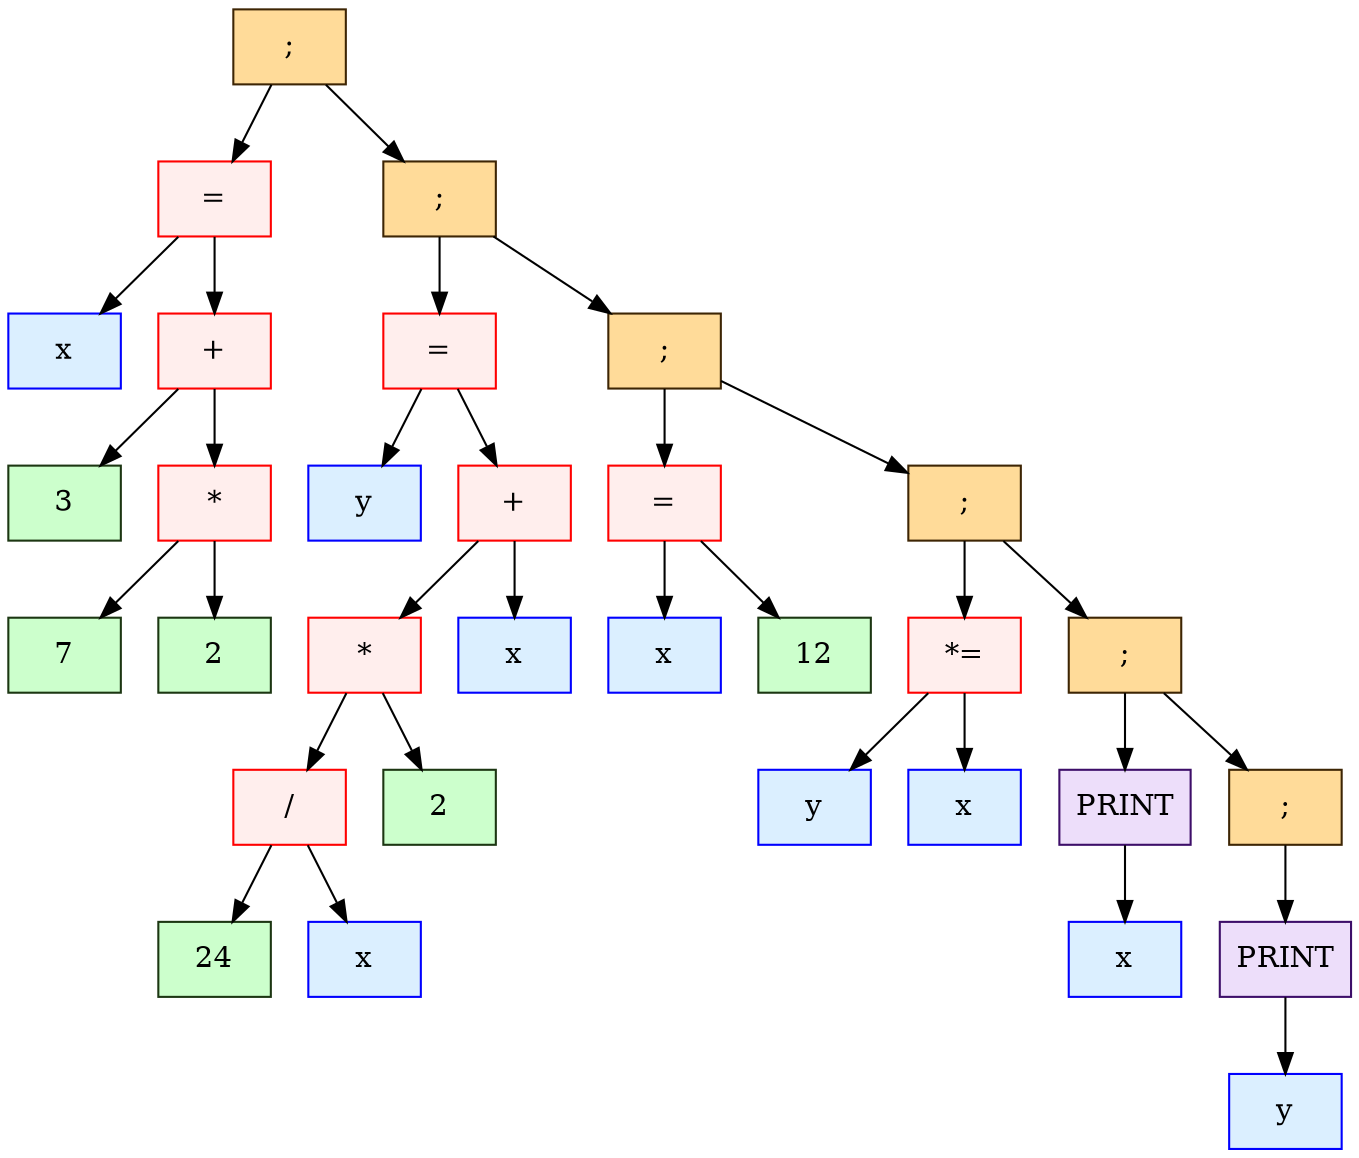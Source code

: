 digraph graphname {
	node2 [shape="record", style="filled", color="blue", fillcolor="#dbefff", label="x"]
	node8 [shape="record", style="filled", color="red", fillcolor="#ffeeed", label="="]
	node8 -> node2
	node8 -> node4
	node9 [shape="record", style="filled", color="#1c3612", fillcolor="#ccffcc", label="3"]
	node4 [shape="record", style="filled", color="red", fillcolor="#ffeeed", label="+"]
	node4 -> node9
	node4 -> node10
	node11 [shape="record", style="filled", color="#1c3612", fillcolor="#ccffcc", label="7"]
	node10 [shape="record", style="filled", color="red", fillcolor="#ffeeed", label="*"]
	node10 -> node11
	node10 -> node12
	node12 [shape="record", style="filled", color="#1c3612", fillcolor="#ccffcc", label="2"]
	node1 [shape="record", style="filled", color="#3d2504", fillcolor="#ffdb99", label=";"]
	node1 -> node8
	node1 -> node13
	node14 [shape="record", style="filled", color="blue", fillcolor="#dbefff", label="y"]
	node28 [shape="record", style="filled", color="red", fillcolor="#ffeeed", label="="]
	node28 -> node14
	node28 -> node22
	node31 [shape="record", style="filled", color="#1c3612", fillcolor="#ccffcc", label="24"]
	node30 [shape="record", style="filled", color="red", fillcolor="#ffeeed", label="/"]
	node30 -> node31
	node30 -> node32
	node32 [shape="record", style="filled", color="blue", fillcolor="#dbefff", label="x"]
	node29 [shape="record", style="filled", color="red", fillcolor="#ffeeed", label="*"]
	node29 -> node30
	node29 -> node33
	node33 [shape="record", style="filled", color="#1c3612", fillcolor="#ccffcc", label="2"]
	node22 [shape="record", style="filled", color="red", fillcolor="#ffeeed", label="+"]
	node22 -> node29
	node22 -> node34
	node34 [shape="record", style="filled", color="blue", fillcolor="#dbefff", label="x"]
	node13 [shape="record", style="filled", color="#3d2504", fillcolor="#ffdb99", label=";"]
	node13 -> node28
	node13 -> node35
	node36 [shape="record", style="filled", color="blue", fillcolor="#dbefff", label="x"]
	node38 [shape="record", style="filled", color="red", fillcolor="#ffeeed", label="="]
	node38 -> node36
	node38 -> node37
	node37 [shape="record", style="filled", color="#1c3612", fillcolor="#ccffcc", label="12"]
	node35 [shape="record", style="filled", color="#3d2504", fillcolor="#ffdb99", label=";"]
	node35 -> node38
	node35 -> node39
	node40 [shape="record", style="filled", color="blue", fillcolor="#dbefff", label="y"]
	node42 [shape="record", style="filled", color="red", fillcolor="#ffeeed", label="*="]
	node42 -> node40
	node42 -> node41
	node41 [shape="record", style="filled", color="blue", fillcolor="#dbefff", label="x"]
	node39 [shape="record", style="filled", color="#3d2504", fillcolor="#ffdb99", label=";"]
	node39 -> node42
	node39 -> node43
	node45 [shape="record", style="filled", color="blue", fillcolor="#dbefff", label="x"]
	node44 [shape="record", style="filled", color="#3d0e69", fillcolor="#eddefa", label="PRINT"]
	node44 -> node45
	node43 [shape="record", style="filled", color="#3d2504", fillcolor="#ffdb99", label=";"]
	node43 -> node44
	node43 -> node46
	node48 [shape="record", style="filled", color="blue", fillcolor="#dbefff", label="y"]
	node47 [shape="record", style="filled", color="#3d0e69", fillcolor="#eddefa", label="PRINT"]
	node47 -> node48
	node46 [shape="record", style="filled", color="#3d2504", fillcolor="#ffdb99", label=";"]
	node46 -> node47
}